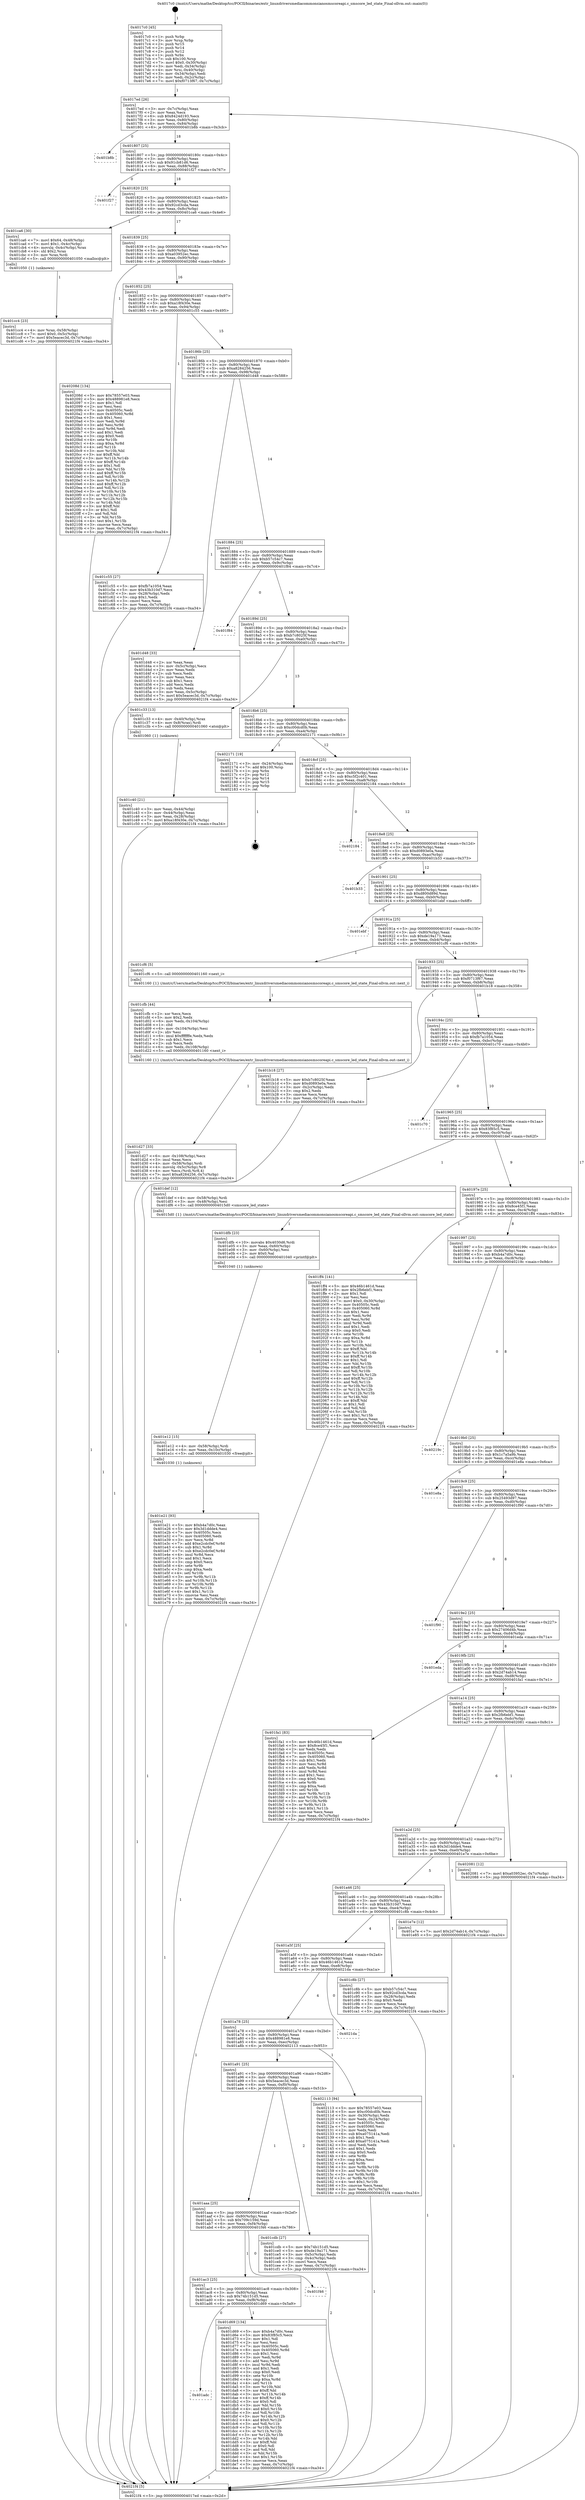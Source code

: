 digraph "0x4017c0" {
  label = "0x4017c0 (/mnt/c/Users/mathe/Desktop/tcc/POCII/binaries/extr_linuxdriversmediacommonsianosmscoreapi.c_smscore_led_state_Final-ollvm.out::main(0))"
  labelloc = "t"
  node[shape=record]

  Entry [label="",width=0.3,height=0.3,shape=circle,fillcolor=black,style=filled]
  "0x4017ed" [label="{
     0x4017ed [26]\l
     | [instrs]\l
     &nbsp;&nbsp;0x4017ed \<+3\>: mov -0x7c(%rbp),%eax\l
     &nbsp;&nbsp;0x4017f0 \<+2\>: mov %eax,%ecx\l
     &nbsp;&nbsp;0x4017f2 \<+6\>: sub $0x8424d193,%ecx\l
     &nbsp;&nbsp;0x4017f8 \<+3\>: mov %eax,-0x80(%rbp)\l
     &nbsp;&nbsp;0x4017fb \<+6\>: mov %ecx,-0x84(%rbp)\l
     &nbsp;&nbsp;0x401801 \<+6\>: je 0000000000401b8b \<main+0x3cb\>\l
  }"]
  "0x401b8b" [label="{
     0x401b8b\l
  }", style=dashed]
  "0x401807" [label="{
     0x401807 [25]\l
     | [instrs]\l
     &nbsp;&nbsp;0x401807 \<+5\>: jmp 000000000040180c \<main+0x4c\>\l
     &nbsp;&nbsp;0x40180c \<+3\>: mov -0x80(%rbp),%eax\l
     &nbsp;&nbsp;0x40180f \<+5\>: sub $0x91cb81d6,%eax\l
     &nbsp;&nbsp;0x401814 \<+6\>: mov %eax,-0x88(%rbp)\l
     &nbsp;&nbsp;0x40181a \<+6\>: je 0000000000401f27 \<main+0x767\>\l
  }"]
  Exit [label="",width=0.3,height=0.3,shape=circle,fillcolor=black,style=filled,peripheries=2]
  "0x401f27" [label="{
     0x401f27\l
  }", style=dashed]
  "0x401820" [label="{
     0x401820 [25]\l
     | [instrs]\l
     &nbsp;&nbsp;0x401820 \<+5\>: jmp 0000000000401825 \<main+0x65\>\l
     &nbsp;&nbsp;0x401825 \<+3\>: mov -0x80(%rbp),%eax\l
     &nbsp;&nbsp;0x401828 \<+5\>: sub $0x92cd3cda,%eax\l
     &nbsp;&nbsp;0x40182d \<+6\>: mov %eax,-0x8c(%rbp)\l
     &nbsp;&nbsp;0x401833 \<+6\>: je 0000000000401ca6 \<main+0x4e6\>\l
  }"]
  "0x401e21" [label="{
     0x401e21 [93]\l
     | [instrs]\l
     &nbsp;&nbsp;0x401e21 \<+5\>: mov $0xb4a7d0c,%eax\l
     &nbsp;&nbsp;0x401e26 \<+5\>: mov $0x3d1ddde4,%esi\l
     &nbsp;&nbsp;0x401e2b \<+7\>: mov 0x40505c,%ecx\l
     &nbsp;&nbsp;0x401e32 \<+7\>: mov 0x405060,%edx\l
     &nbsp;&nbsp;0x401e39 \<+3\>: mov %ecx,%r8d\l
     &nbsp;&nbsp;0x401e3c \<+7\>: add $0xe2cdc0ef,%r8d\l
     &nbsp;&nbsp;0x401e43 \<+4\>: sub $0x1,%r8d\l
     &nbsp;&nbsp;0x401e47 \<+7\>: sub $0xe2cdc0ef,%r8d\l
     &nbsp;&nbsp;0x401e4e \<+4\>: imul %r8d,%ecx\l
     &nbsp;&nbsp;0x401e52 \<+3\>: and $0x1,%ecx\l
     &nbsp;&nbsp;0x401e55 \<+3\>: cmp $0x0,%ecx\l
     &nbsp;&nbsp;0x401e58 \<+4\>: sete %r9b\l
     &nbsp;&nbsp;0x401e5c \<+3\>: cmp $0xa,%edx\l
     &nbsp;&nbsp;0x401e5f \<+4\>: setl %r10b\l
     &nbsp;&nbsp;0x401e63 \<+3\>: mov %r9b,%r11b\l
     &nbsp;&nbsp;0x401e66 \<+3\>: and %r10b,%r11b\l
     &nbsp;&nbsp;0x401e69 \<+3\>: xor %r10b,%r9b\l
     &nbsp;&nbsp;0x401e6c \<+3\>: or %r9b,%r11b\l
     &nbsp;&nbsp;0x401e6f \<+4\>: test $0x1,%r11b\l
     &nbsp;&nbsp;0x401e73 \<+3\>: cmovne %esi,%eax\l
     &nbsp;&nbsp;0x401e76 \<+3\>: mov %eax,-0x7c(%rbp)\l
     &nbsp;&nbsp;0x401e79 \<+5\>: jmp 00000000004021f4 \<main+0xa34\>\l
  }"]
  "0x401ca6" [label="{
     0x401ca6 [30]\l
     | [instrs]\l
     &nbsp;&nbsp;0x401ca6 \<+7\>: movl $0x64,-0x48(%rbp)\l
     &nbsp;&nbsp;0x401cad \<+7\>: movl $0x1,-0x4c(%rbp)\l
     &nbsp;&nbsp;0x401cb4 \<+4\>: movslq -0x4c(%rbp),%rax\l
     &nbsp;&nbsp;0x401cb8 \<+4\>: shl $0x2,%rax\l
     &nbsp;&nbsp;0x401cbc \<+3\>: mov %rax,%rdi\l
     &nbsp;&nbsp;0x401cbf \<+5\>: call 0000000000401050 \<malloc@plt\>\l
     | [calls]\l
     &nbsp;&nbsp;0x401050 \{1\} (unknown)\l
  }"]
  "0x401839" [label="{
     0x401839 [25]\l
     | [instrs]\l
     &nbsp;&nbsp;0x401839 \<+5\>: jmp 000000000040183e \<main+0x7e\>\l
     &nbsp;&nbsp;0x40183e \<+3\>: mov -0x80(%rbp),%eax\l
     &nbsp;&nbsp;0x401841 \<+5\>: sub $0xa03952ec,%eax\l
     &nbsp;&nbsp;0x401846 \<+6\>: mov %eax,-0x90(%rbp)\l
     &nbsp;&nbsp;0x40184c \<+6\>: je 000000000040208d \<main+0x8cd\>\l
  }"]
  "0x401e12" [label="{
     0x401e12 [15]\l
     | [instrs]\l
     &nbsp;&nbsp;0x401e12 \<+4\>: mov -0x58(%rbp),%rdi\l
     &nbsp;&nbsp;0x401e16 \<+6\>: mov %eax,-0x10c(%rbp)\l
     &nbsp;&nbsp;0x401e1c \<+5\>: call 0000000000401030 \<free@plt\>\l
     | [calls]\l
     &nbsp;&nbsp;0x401030 \{1\} (unknown)\l
  }"]
  "0x40208d" [label="{
     0x40208d [134]\l
     | [instrs]\l
     &nbsp;&nbsp;0x40208d \<+5\>: mov $0x78557e03,%eax\l
     &nbsp;&nbsp;0x402092 \<+5\>: mov $0x488981e8,%ecx\l
     &nbsp;&nbsp;0x402097 \<+2\>: mov $0x1,%dl\l
     &nbsp;&nbsp;0x402099 \<+2\>: xor %esi,%esi\l
     &nbsp;&nbsp;0x40209b \<+7\>: mov 0x40505c,%edi\l
     &nbsp;&nbsp;0x4020a2 \<+8\>: mov 0x405060,%r8d\l
     &nbsp;&nbsp;0x4020aa \<+3\>: sub $0x1,%esi\l
     &nbsp;&nbsp;0x4020ad \<+3\>: mov %edi,%r9d\l
     &nbsp;&nbsp;0x4020b0 \<+3\>: add %esi,%r9d\l
     &nbsp;&nbsp;0x4020b3 \<+4\>: imul %r9d,%edi\l
     &nbsp;&nbsp;0x4020b7 \<+3\>: and $0x1,%edi\l
     &nbsp;&nbsp;0x4020ba \<+3\>: cmp $0x0,%edi\l
     &nbsp;&nbsp;0x4020bd \<+4\>: sete %r10b\l
     &nbsp;&nbsp;0x4020c1 \<+4\>: cmp $0xa,%r8d\l
     &nbsp;&nbsp;0x4020c5 \<+4\>: setl %r11b\l
     &nbsp;&nbsp;0x4020c9 \<+3\>: mov %r10b,%bl\l
     &nbsp;&nbsp;0x4020cc \<+3\>: xor $0xff,%bl\l
     &nbsp;&nbsp;0x4020cf \<+3\>: mov %r11b,%r14b\l
     &nbsp;&nbsp;0x4020d2 \<+4\>: xor $0xff,%r14b\l
     &nbsp;&nbsp;0x4020d6 \<+3\>: xor $0x1,%dl\l
     &nbsp;&nbsp;0x4020d9 \<+3\>: mov %bl,%r15b\l
     &nbsp;&nbsp;0x4020dc \<+4\>: and $0xff,%r15b\l
     &nbsp;&nbsp;0x4020e0 \<+3\>: and %dl,%r10b\l
     &nbsp;&nbsp;0x4020e3 \<+3\>: mov %r14b,%r12b\l
     &nbsp;&nbsp;0x4020e6 \<+4\>: and $0xff,%r12b\l
     &nbsp;&nbsp;0x4020ea \<+3\>: and %dl,%r11b\l
     &nbsp;&nbsp;0x4020ed \<+3\>: or %r10b,%r15b\l
     &nbsp;&nbsp;0x4020f0 \<+3\>: or %r11b,%r12b\l
     &nbsp;&nbsp;0x4020f3 \<+3\>: xor %r12b,%r15b\l
     &nbsp;&nbsp;0x4020f6 \<+3\>: or %r14b,%bl\l
     &nbsp;&nbsp;0x4020f9 \<+3\>: xor $0xff,%bl\l
     &nbsp;&nbsp;0x4020fc \<+3\>: or $0x1,%dl\l
     &nbsp;&nbsp;0x4020ff \<+2\>: and %dl,%bl\l
     &nbsp;&nbsp;0x402101 \<+3\>: or %bl,%r15b\l
     &nbsp;&nbsp;0x402104 \<+4\>: test $0x1,%r15b\l
     &nbsp;&nbsp;0x402108 \<+3\>: cmovne %ecx,%eax\l
     &nbsp;&nbsp;0x40210b \<+3\>: mov %eax,-0x7c(%rbp)\l
     &nbsp;&nbsp;0x40210e \<+5\>: jmp 00000000004021f4 \<main+0xa34\>\l
  }"]
  "0x401852" [label="{
     0x401852 [25]\l
     | [instrs]\l
     &nbsp;&nbsp;0x401852 \<+5\>: jmp 0000000000401857 \<main+0x97\>\l
     &nbsp;&nbsp;0x401857 \<+3\>: mov -0x80(%rbp),%eax\l
     &nbsp;&nbsp;0x40185a \<+5\>: sub $0xa18f430e,%eax\l
     &nbsp;&nbsp;0x40185f \<+6\>: mov %eax,-0x94(%rbp)\l
     &nbsp;&nbsp;0x401865 \<+6\>: je 0000000000401c55 \<main+0x495\>\l
  }"]
  "0x401dfb" [label="{
     0x401dfb [23]\l
     | [instrs]\l
     &nbsp;&nbsp;0x401dfb \<+10\>: movabs $0x4030d6,%rdi\l
     &nbsp;&nbsp;0x401e05 \<+3\>: mov %eax,-0x60(%rbp)\l
     &nbsp;&nbsp;0x401e08 \<+3\>: mov -0x60(%rbp),%esi\l
     &nbsp;&nbsp;0x401e0b \<+2\>: mov $0x0,%al\l
     &nbsp;&nbsp;0x401e0d \<+5\>: call 0000000000401040 \<printf@plt\>\l
     | [calls]\l
     &nbsp;&nbsp;0x401040 \{1\} (unknown)\l
  }"]
  "0x401c55" [label="{
     0x401c55 [27]\l
     | [instrs]\l
     &nbsp;&nbsp;0x401c55 \<+5\>: mov $0xfb7a1054,%eax\l
     &nbsp;&nbsp;0x401c5a \<+5\>: mov $0x43b310d7,%ecx\l
     &nbsp;&nbsp;0x401c5f \<+3\>: mov -0x28(%rbp),%edx\l
     &nbsp;&nbsp;0x401c62 \<+3\>: cmp $0x1,%edx\l
     &nbsp;&nbsp;0x401c65 \<+3\>: cmovl %ecx,%eax\l
     &nbsp;&nbsp;0x401c68 \<+3\>: mov %eax,-0x7c(%rbp)\l
     &nbsp;&nbsp;0x401c6b \<+5\>: jmp 00000000004021f4 \<main+0xa34\>\l
  }"]
  "0x40186b" [label="{
     0x40186b [25]\l
     | [instrs]\l
     &nbsp;&nbsp;0x40186b \<+5\>: jmp 0000000000401870 \<main+0xb0\>\l
     &nbsp;&nbsp;0x401870 \<+3\>: mov -0x80(%rbp),%eax\l
     &nbsp;&nbsp;0x401873 \<+5\>: sub $0xa8284256,%eax\l
     &nbsp;&nbsp;0x401878 \<+6\>: mov %eax,-0x98(%rbp)\l
     &nbsp;&nbsp;0x40187e \<+6\>: je 0000000000401d48 \<main+0x588\>\l
  }"]
  "0x401adc" [label="{
     0x401adc\l
  }", style=dashed]
  "0x401d48" [label="{
     0x401d48 [33]\l
     | [instrs]\l
     &nbsp;&nbsp;0x401d48 \<+2\>: xor %eax,%eax\l
     &nbsp;&nbsp;0x401d4a \<+3\>: mov -0x5c(%rbp),%ecx\l
     &nbsp;&nbsp;0x401d4d \<+2\>: mov %eax,%edx\l
     &nbsp;&nbsp;0x401d4f \<+2\>: sub %ecx,%edx\l
     &nbsp;&nbsp;0x401d51 \<+2\>: mov %eax,%ecx\l
     &nbsp;&nbsp;0x401d53 \<+3\>: sub $0x1,%ecx\l
     &nbsp;&nbsp;0x401d56 \<+2\>: add %ecx,%edx\l
     &nbsp;&nbsp;0x401d58 \<+2\>: sub %edx,%eax\l
     &nbsp;&nbsp;0x401d5a \<+3\>: mov %eax,-0x5c(%rbp)\l
     &nbsp;&nbsp;0x401d5d \<+7\>: movl $0x5eacec3d,-0x7c(%rbp)\l
     &nbsp;&nbsp;0x401d64 \<+5\>: jmp 00000000004021f4 \<main+0xa34\>\l
  }"]
  "0x401884" [label="{
     0x401884 [25]\l
     | [instrs]\l
     &nbsp;&nbsp;0x401884 \<+5\>: jmp 0000000000401889 \<main+0xc9\>\l
     &nbsp;&nbsp;0x401889 \<+3\>: mov -0x80(%rbp),%eax\l
     &nbsp;&nbsp;0x40188c \<+5\>: sub $0xb57c54c7,%eax\l
     &nbsp;&nbsp;0x401891 \<+6\>: mov %eax,-0x9c(%rbp)\l
     &nbsp;&nbsp;0x401897 \<+6\>: je 0000000000401f84 \<main+0x7c4\>\l
  }"]
  "0x401d69" [label="{
     0x401d69 [134]\l
     | [instrs]\l
     &nbsp;&nbsp;0x401d69 \<+5\>: mov $0xb4a7d0c,%eax\l
     &nbsp;&nbsp;0x401d6e \<+5\>: mov $0x83f85c5,%ecx\l
     &nbsp;&nbsp;0x401d73 \<+2\>: mov $0x1,%dl\l
     &nbsp;&nbsp;0x401d75 \<+2\>: xor %esi,%esi\l
     &nbsp;&nbsp;0x401d77 \<+7\>: mov 0x40505c,%edi\l
     &nbsp;&nbsp;0x401d7e \<+8\>: mov 0x405060,%r8d\l
     &nbsp;&nbsp;0x401d86 \<+3\>: sub $0x1,%esi\l
     &nbsp;&nbsp;0x401d89 \<+3\>: mov %edi,%r9d\l
     &nbsp;&nbsp;0x401d8c \<+3\>: add %esi,%r9d\l
     &nbsp;&nbsp;0x401d8f \<+4\>: imul %r9d,%edi\l
     &nbsp;&nbsp;0x401d93 \<+3\>: and $0x1,%edi\l
     &nbsp;&nbsp;0x401d96 \<+3\>: cmp $0x0,%edi\l
     &nbsp;&nbsp;0x401d99 \<+4\>: sete %r10b\l
     &nbsp;&nbsp;0x401d9d \<+4\>: cmp $0xa,%r8d\l
     &nbsp;&nbsp;0x401da1 \<+4\>: setl %r11b\l
     &nbsp;&nbsp;0x401da5 \<+3\>: mov %r10b,%bl\l
     &nbsp;&nbsp;0x401da8 \<+3\>: xor $0xff,%bl\l
     &nbsp;&nbsp;0x401dab \<+3\>: mov %r11b,%r14b\l
     &nbsp;&nbsp;0x401dae \<+4\>: xor $0xff,%r14b\l
     &nbsp;&nbsp;0x401db2 \<+3\>: xor $0x0,%dl\l
     &nbsp;&nbsp;0x401db5 \<+3\>: mov %bl,%r15b\l
     &nbsp;&nbsp;0x401db8 \<+4\>: and $0x0,%r15b\l
     &nbsp;&nbsp;0x401dbc \<+3\>: and %dl,%r10b\l
     &nbsp;&nbsp;0x401dbf \<+3\>: mov %r14b,%r12b\l
     &nbsp;&nbsp;0x401dc2 \<+4\>: and $0x0,%r12b\l
     &nbsp;&nbsp;0x401dc6 \<+3\>: and %dl,%r11b\l
     &nbsp;&nbsp;0x401dc9 \<+3\>: or %r10b,%r15b\l
     &nbsp;&nbsp;0x401dcc \<+3\>: or %r11b,%r12b\l
     &nbsp;&nbsp;0x401dcf \<+3\>: xor %r12b,%r15b\l
     &nbsp;&nbsp;0x401dd2 \<+3\>: or %r14b,%bl\l
     &nbsp;&nbsp;0x401dd5 \<+3\>: xor $0xff,%bl\l
     &nbsp;&nbsp;0x401dd8 \<+3\>: or $0x0,%dl\l
     &nbsp;&nbsp;0x401ddb \<+2\>: and %dl,%bl\l
     &nbsp;&nbsp;0x401ddd \<+3\>: or %bl,%r15b\l
     &nbsp;&nbsp;0x401de0 \<+4\>: test $0x1,%r15b\l
     &nbsp;&nbsp;0x401de4 \<+3\>: cmovne %ecx,%eax\l
     &nbsp;&nbsp;0x401de7 \<+3\>: mov %eax,-0x7c(%rbp)\l
     &nbsp;&nbsp;0x401dea \<+5\>: jmp 00000000004021f4 \<main+0xa34\>\l
  }"]
  "0x401f84" [label="{
     0x401f84\l
  }", style=dashed]
  "0x40189d" [label="{
     0x40189d [25]\l
     | [instrs]\l
     &nbsp;&nbsp;0x40189d \<+5\>: jmp 00000000004018a2 \<main+0xe2\>\l
     &nbsp;&nbsp;0x4018a2 \<+3\>: mov -0x80(%rbp),%eax\l
     &nbsp;&nbsp;0x4018a5 \<+5\>: sub $0xb7c8025f,%eax\l
     &nbsp;&nbsp;0x4018aa \<+6\>: mov %eax,-0xa0(%rbp)\l
     &nbsp;&nbsp;0x4018b0 \<+6\>: je 0000000000401c33 \<main+0x473\>\l
  }"]
  "0x401ac3" [label="{
     0x401ac3 [25]\l
     | [instrs]\l
     &nbsp;&nbsp;0x401ac3 \<+5\>: jmp 0000000000401ac8 \<main+0x308\>\l
     &nbsp;&nbsp;0x401ac8 \<+3\>: mov -0x80(%rbp),%eax\l
     &nbsp;&nbsp;0x401acb \<+5\>: sub $0x74b151d5,%eax\l
     &nbsp;&nbsp;0x401ad0 \<+6\>: mov %eax,-0xf8(%rbp)\l
     &nbsp;&nbsp;0x401ad6 \<+6\>: je 0000000000401d69 \<main+0x5a9\>\l
  }"]
  "0x401c33" [label="{
     0x401c33 [13]\l
     | [instrs]\l
     &nbsp;&nbsp;0x401c33 \<+4\>: mov -0x40(%rbp),%rax\l
     &nbsp;&nbsp;0x401c37 \<+4\>: mov 0x8(%rax),%rdi\l
     &nbsp;&nbsp;0x401c3b \<+5\>: call 0000000000401060 \<atoi@plt\>\l
     | [calls]\l
     &nbsp;&nbsp;0x401060 \{1\} (unknown)\l
  }"]
  "0x4018b6" [label="{
     0x4018b6 [25]\l
     | [instrs]\l
     &nbsp;&nbsp;0x4018b6 \<+5\>: jmp 00000000004018bb \<main+0xfb\>\l
     &nbsp;&nbsp;0x4018bb \<+3\>: mov -0x80(%rbp),%eax\l
     &nbsp;&nbsp;0x4018be \<+5\>: sub $0xc00dcd0b,%eax\l
     &nbsp;&nbsp;0x4018c3 \<+6\>: mov %eax,-0xa4(%rbp)\l
     &nbsp;&nbsp;0x4018c9 \<+6\>: je 0000000000402171 \<main+0x9b1\>\l
  }"]
  "0x401f46" [label="{
     0x401f46\l
  }", style=dashed]
  "0x402171" [label="{
     0x402171 [19]\l
     | [instrs]\l
     &nbsp;&nbsp;0x402171 \<+3\>: mov -0x24(%rbp),%eax\l
     &nbsp;&nbsp;0x402174 \<+7\>: add $0x100,%rsp\l
     &nbsp;&nbsp;0x40217b \<+1\>: pop %rbx\l
     &nbsp;&nbsp;0x40217c \<+2\>: pop %r12\l
     &nbsp;&nbsp;0x40217e \<+2\>: pop %r14\l
     &nbsp;&nbsp;0x402180 \<+2\>: pop %r15\l
     &nbsp;&nbsp;0x402182 \<+1\>: pop %rbp\l
     &nbsp;&nbsp;0x402183 \<+1\>: ret\l
  }"]
  "0x4018cf" [label="{
     0x4018cf [25]\l
     | [instrs]\l
     &nbsp;&nbsp;0x4018cf \<+5\>: jmp 00000000004018d4 \<main+0x114\>\l
     &nbsp;&nbsp;0x4018d4 \<+3\>: mov -0x80(%rbp),%eax\l
     &nbsp;&nbsp;0x4018d7 \<+5\>: sub $0xc5f2c401,%eax\l
     &nbsp;&nbsp;0x4018dc \<+6\>: mov %eax,-0xa8(%rbp)\l
     &nbsp;&nbsp;0x4018e2 \<+6\>: je 0000000000402184 \<main+0x9c4\>\l
  }"]
  "0x401d27" [label="{
     0x401d27 [33]\l
     | [instrs]\l
     &nbsp;&nbsp;0x401d27 \<+6\>: mov -0x108(%rbp),%ecx\l
     &nbsp;&nbsp;0x401d2d \<+3\>: imul %eax,%ecx\l
     &nbsp;&nbsp;0x401d30 \<+4\>: mov -0x58(%rbp),%rdi\l
     &nbsp;&nbsp;0x401d34 \<+4\>: movslq -0x5c(%rbp),%r8\l
     &nbsp;&nbsp;0x401d38 \<+4\>: mov %ecx,(%rdi,%r8,4)\l
     &nbsp;&nbsp;0x401d3c \<+7\>: movl $0xa8284256,-0x7c(%rbp)\l
     &nbsp;&nbsp;0x401d43 \<+5\>: jmp 00000000004021f4 \<main+0xa34\>\l
  }"]
  "0x402184" [label="{
     0x402184\l
  }", style=dashed]
  "0x4018e8" [label="{
     0x4018e8 [25]\l
     | [instrs]\l
     &nbsp;&nbsp;0x4018e8 \<+5\>: jmp 00000000004018ed \<main+0x12d\>\l
     &nbsp;&nbsp;0x4018ed \<+3\>: mov -0x80(%rbp),%eax\l
     &nbsp;&nbsp;0x4018f0 \<+5\>: sub $0xd0893e0a,%eax\l
     &nbsp;&nbsp;0x4018f5 \<+6\>: mov %eax,-0xac(%rbp)\l
     &nbsp;&nbsp;0x4018fb \<+6\>: je 0000000000401b33 \<main+0x373\>\l
  }"]
  "0x401cfb" [label="{
     0x401cfb [44]\l
     | [instrs]\l
     &nbsp;&nbsp;0x401cfb \<+2\>: xor %ecx,%ecx\l
     &nbsp;&nbsp;0x401cfd \<+5\>: mov $0x2,%edx\l
     &nbsp;&nbsp;0x401d02 \<+6\>: mov %edx,-0x104(%rbp)\l
     &nbsp;&nbsp;0x401d08 \<+1\>: cltd\l
     &nbsp;&nbsp;0x401d09 \<+6\>: mov -0x104(%rbp),%esi\l
     &nbsp;&nbsp;0x401d0f \<+2\>: idiv %esi\l
     &nbsp;&nbsp;0x401d11 \<+6\>: imul $0xfffffffe,%edx,%edx\l
     &nbsp;&nbsp;0x401d17 \<+3\>: sub $0x1,%ecx\l
     &nbsp;&nbsp;0x401d1a \<+2\>: sub %ecx,%edx\l
     &nbsp;&nbsp;0x401d1c \<+6\>: mov %edx,-0x108(%rbp)\l
     &nbsp;&nbsp;0x401d22 \<+5\>: call 0000000000401160 \<next_i\>\l
     | [calls]\l
     &nbsp;&nbsp;0x401160 \{1\} (/mnt/c/Users/mathe/Desktop/tcc/POCII/binaries/extr_linuxdriversmediacommonsianosmscoreapi.c_smscore_led_state_Final-ollvm.out::next_i)\l
  }"]
  "0x401b33" [label="{
     0x401b33\l
  }", style=dashed]
  "0x401901" [label="{
     0x401901 [25]\l
     | [instrs]\l
     &nbsp;&nbsp;0x401901 \<+5\>: jmp 0000000000401906 \<main+0x146\>\l
     &nbsp;&nbsp;0x401906 \<+3\>: mov -0x80(%rbp),%eax\l
     &nbsp;&nbsp;0x401909 \<+5\>: sub $0xd800d89d,%eax\l
     &nbsp;&nbsp;0x40190e \<+6\>: mov %eax,-0xb0(%rbp)\l
     &nbsp;&nbsp;0x401914 \<+6\>: je 0000000000401ebf \<main+0x6ff\>\l
  }"]
  "0x401aaa" [label="{
     0x401aaa [25]\l
     | [instrs]\l
     &nbsp;&nbsp;0x401aaa \<+5\>: jmp 0000000000401aaf \<main+0x2ef\>\l
     &nbsp;&nbsp;0x401aaf \<+3\>: mov -0x80(%rbp),%eax\l
     &nbsp;&nbsp;0x401ab2 \<+5\>: sub $0x709c159d,%eax\l
     &nbsp;&nbsp;0x401ab7 \<+6\>: mov %eax,-0xf4(%rbp)\l
     &nbsp;&nbsp;0x401abd \<+6\>: je 0000000000401f46 \<main+0x786\>\l
  }"]
  "0x401ebf" [label="{
     0x401ebf\l
  }", style=dashed]
  "0x40191a" [label="{
     0x40191a [25]\l
     | [instrs]\l
     &nbsp;&nbsp;0x40191a \<+5\>: jmp 000000000040191f \<main+0x15f\>\l
     &nbsp;&nbsp;0x40191f \<+3\>: mov -0x80(%rbp),%eax\l
     &nbsp;&nbsp;0x401922 \<+5\>: sub $0xde19a171,%eax\l
     &nbsp;&nbsp;0x401927 \<+6\>: mov %eax,-0xb4(%rbp)\l
     &nbsp;&nbsp;0x40192d \<+6\>: je 0000000000401cf6 \<main+0x536\>\l
  }"]
  "0x401cdb" [label="{
     0x401cdb [27]\l
     | [instrs]\l
     &nbsp;&nbsp;0x401cdb \<+5\>: mov $0x74b151d5,%eax\l
     &nbsp;&nbsp;0x401ce0 \<+5\>: mov $0xde19a171,%ecx\l
     &nbsp;&nbsp;0x401ce5 \<+3\>: mov -0x5c(%rbp),%edx\l
     &nbsp;&nbsp;0x401ce8 \<+3\>: cmp -0x4c(%rbp),%edx\l
     &nbsp;&nbsp;0x401ceb \<+3\>: cmovl %ecx,%eax\l
     &nbsp;&nbsp;0x401cee \<+3\>: mov %eax,-0x7c(%rbp)\l
     &nbsp;&nbsp;0x401cf1 \<+5\>: jmp 00000000004021f4 \<main+0xa34\>\l
  }"]
  "0x401cf6" [label="{
     0x401cf6 [5]\l
     | [instrs]\l
     &nbsp;&nbsp;0x401cf6 \<+5\>: call 0000000000401160 \<next_i\>\l
     | [calls]\l
     &nbsp;&nbsp;0x401160 \{1\} (/mnt/c/Users/mathe/Desktop/tcc/POCII/binaries/extr_linuxdriversmediacommonsianosmscoreapi.c_smscore_led_state_Final-ollvm.out::next_i)\l
  }"]
  "0x401933" [label="{
     0x401933 [25]\l
     | [instrs]\l
     &nbsp;&nbsp;0x401933 \<+5\>: jmp 0000000000401938 \<main+0x178\>\l
     &nbsp;&nbsp;0x401938 \<+3\>: mov -0x80(%rbp),%eax\l
     &nbsp;&nbsp;0x40193b \<+5\>: sub $0xf0713f67,%eax\l
     &nbsp;&nbsp;0x401940 \<+6\>: mov %eax,-0xb8(%rbp)\l
     &nbsp;&nbsp;0x401946 \<+6\>: je 0000000000401b18 \<main+0x358\>\l
  }"]
  "0x401a91" [label="{
     0x401a91 [25]\l
     | [instrs]\l
     &nbsp;&nbsp;0x401a91 \<+5\>: jmp 0000000000401a96 \<main+0x2d6\>\l
     &nbsp;&nbsp;0x401a96 \<+3\>: mov -0x80(%rbp),%eax\l
     &nbsp;&nbsp;0x401a99 \<+5\>: sub $0x5eacec3d,%eax\l
     &nbsp;&nbsp;0x401a9e \<+6\>: mov %eax,-0xf0(%rbp)\l
     &nbsp;&nbsp;0x401aa4 \<+6\>: je 0000000000401cdb \<main+0x51b\>\l
  }"]
  "0x401b18" [label="{
     0x401b18 [27]\l
     | [instrs]\l
     &nbsp;&nbsp;0x401b18 \<+5\>: mov $0xb7c8025f,%eax\l
     &nbsp;&nbsp;0x401b1d \<+5\>: mov $0xd0893e0a,%ecx\l
     &nbsp;&nbsp;0x401b22 \<+3\>: mov -0x2c(%rbp),%edx\l
     &nbsp;&nbsp;0x401b25 \<+3\>: cmp $0x2,%edx\l
     &nbsp;&nbsp;0x401b28 \<+3\>: cmovne %ecx,%eax\l
     &nbsp;&nbsp;0x401b2b \<+3\>: mov %eax,-0x7c(%rbp)\l
     &nbsp;&nbsp;0x401b2e \<+5\>: jmp 00000000004021f4 \<main+0xa34\>\l
  }"]
  "0x40194c" [label="{
     0x40194c [25]\l
     | [instrs]\l
     &nbsp;&nbsp;0x40194c \<+5\>: jmp 0000000000401951 \<main+0x191\>\l
     &nbsp;&nbsp;0x401951 \<+3\>: mov -0x80(%rbp),%eax\l
     &nbsp;&nbsp;0x401954 \<+5\>: sub $0xfb7a1054,%eax\l
     &nbsp;&nbsp;0x401959 \<+6\>: mov %eax,-0xbc(%rbp)\l
     &nbsp;&nbsp;0x40195f \<+6\>: je 0000000000401c70 \<main+0x4b0\>\l
  }"]
  "0x4021f4" [label="{
     0x4021f4 [5]\l
     | [instrs]\l
     &nbsp;&nbsp;0x4021f4 \<+5\>: jmp 00000000004017ed \<main+0x2d\>\l
  }"]
  "0x4017c0" [label="{
     0x4017c0 [45]\l
     | [instrs]\l
     &nbsp;&nbsp;0x4017c0 \<+1\>: push %rbp\l
     &nbsp;&nbsp;0x4017c1 \<+3\>: mov %rsp,%rbp\l
     &nbsp;&nbsp;0x4017c4 \<+2\>: push %r15\l
     &nbsp;&nbsp;0x4017c6 \<+2\>: push %r14\l
     &nbsp;&nbsp;0x4017c8 \<+2\>: push %r12\l
     &nbsp;&nbsp;0x4017ca \<+1\>: push %rbx\l
     &nbsp;&nbsp;0x4017cb \<+7\>: sub $0x100,%rsp\l
     &nbsp;&nbsp;0x4017d2 \<+7\>: movl $0x0,-0x30(%rbp)\l
     &nbsp;&nbsp;0x4017d9 \<+3\>: mov %edi,-0x34(%rbp)\l
     &nbsp;&nbsp;0x4017dc \<+4\>: mov %rsi,-0x40(%rbp)\l
     &nbsp;&nbsp;0x4017e0 \<+3\>: mov -0x34(%rbp),%edi\l
     &nbsp;&nbsp;0x4017e3 \<+3\>: mov %edi,-0x2c(%rbp)\l
     &nbsp;&nbsp;0x4017e6 \<+7\>: movl $0xf0713f67,-0x7c(%rbp)\l
  }"]
  "0x401c40" [label="{
     0x401c40 [21]\l
     | [instrs]\l
     &nbsp;&nbsp;0x401c40 \<+3\>: mov %eax,-0x44(%rbp)\l
     &nbsp;&nbsp;0x401c43 \<+3\>: mov -0x44(%rbp),%eax\l
     &nbsp;&nbsp;0x401c46 \<+3\>: mov %eax,-0x28(%rbp)\l
     &nbsp;&nbsp;0x401c49 \<+7\>: movl $0xa18f430e,-0x7c(%rbp)\l
     &nbsp;&nbsp;0x401c50 \<+5\>: jmp 00000000004021f4 \<main+0xa34\>\l
  }"]
  "0x402113" [label="{
     0x402113 [94]\l
     | [instrs]\l
     &nbsp;&nbsp;0x402113 \<+5\>: mov $0x78557e03,%eax\l
     &nbsp;&nbsp;0x402118 \<+5\>: mov $0xc00dcd0b,%ecx\l
     &nbsp;&nbsp;0x40211d \<+3\>: mov -0x30(%rbp),%edx\l
     &nbsp;&nbsp;0x402120 \<+3\>: mov %edx,-0x24(%rbp)\l
     &nbsp;&nbsp;0x402123 \<+7\>: mov 0x40505c,%edx\l
     &nbsp;&nbsp;0x40212a \<+7\>: mov 0x405060,%esi\l
     &nbsp;&nbsp;0x402131 \<+2\>: mov %edx,%edi\l
     &nbsp;&nbsp;0x402133 \<+6\>: sub $0xa075141a,%edi\l
     &nbsp;&nbsp;0x402139 \<+3\>: sub $0x1,%edi\l
     &nbsp;&nbsp;0x40213c \<+6\>: add $0xa075141a,%edi\l
     &nbsp;&nbsp;0x402142 \<+3\>: imul %edi,%edx\l
     &nbsp;&nbsp;0x402145 \<+3\>: and $0x1,%edx\l
     &nbsp;&nbsp;0x402148 \<+3\>: cmp $0x0,%edx\l
     &nbsp;&nbsp;0x40214b \<+4\>: sete %r8b\l
     &nbsp;&nbsp;0x40214f \<+3\>: cmp $0xa,%esi\l
     &nbsp;&nbsp;0x402152 \<+4\>: setl %r9b\l
     &nbsp;&nbsp;0x402156 \<+3\>: mov %r8b,%r10b\l
     &nbsp;&nbsp;0x402159 \<+3\>: and %r9b,%r10b\l
     &nbsp;&nbsp;0x40215c \<+3\>: xor %r9b,%r8b\l
     &nbsp;&nbsp;0x40215f \<+3\>: or %r8b,%r10b\l
     &nbsp;&nbsp;0x402162 \<+4\>: test $0x1,%r10b\l
     &nbsp;&nbsp;0x402166 \<+3\>: cmovne %ecx,%eax\l
     &nbsp;&nbsp;0x402169 \<+3\>: mov %eax,-0x7c(%rbp)\l
     &nbsp;&nbsp;0x40216c \<+5\>: jmp 00000000004021f4 \<main+0xa34\>\l
  }"]
  "0x401c70" [label="{
     0x401c70\l
  }", style=dashed]
  "0x401965" [label="{
     0x401965 [25]\l
     | [instrs]\l
     &nbsp;&nbsp;0x401965 \<+5\>: jmp 000000000040196a \<main+0x1aa\>\l
     &nbsp;&nbsp;0x40196a \<+3\>: mov -0x80(%rbp),%eax\l
     &nbsp;&nbsp;0x40196d \<+5\>: sub $0x83f85c5,%eax\l
     &nbsp;&nbsp;0x401972 \<+6\>: mov %eax,-0xc0(%rbp)\l
     &nbsp;&nbsp;0x401978 \<+6\>: je 0000000000401def \<main+0x62f\>\l
  }"]
  "0x401a78" [label="{
     0x401a78 [25]\l
     | [instrs]\l
     &nbsp;&nbsp;0x401a78 \<+5\>: jmp 0000000000401a7d \<main+0x2bd\>\l
     &nbsp;&nbsp;0x401a7d \<+3\>: mov -0x80(%rbp),%eax\l
     &nbsp;&nbsp;0x401a80 \<+5\>: sub $0x488981e8,%eax\l
     &nbsp;&nbsp;0x401a85 \<+6\>: mov %eax,-0xec(%rbp)\l
     &nbsp;&nbsp;0x401a8b \<+6\>: je 0000000000402113 \<main+0x953\>\l
  }"]
  "0x401def" [label="{
     0x401def [12]\l
     | [instrs]\l
     &nbsp;&nbsp;0x401def \<+4\>: mov -0x58(%rbp),%rdi\l
     &nbsp;&nbsp;0x401df3 \<+3\>: mov -0x48(%rbp),%esi\l
     &nbsp;&nbsp;0x401df6 \<+5\>: call 00000000004015d0 \<smscore_led_state\>\l
     | [calls]\l
     &nbsp;&nbsp;0x4015d0 \{1\} (/mnt/c/Users/mathe/Desktop/tcc/POCII/binaries/extr_linuxdriversmediacommonsianosmscoreapi.c_smscore_led_state_Final-ollvm.out::smscore_led_state)\l
  }"]
  "0x40197e" [label="{
     0x40197e [25]\l
     | [instrs]\l
     &nbsp;&nbsp;0x40197e \<+5\>: jmp 0000000000401983 \<main+0x1c3\>\l
     &nbsp;&nbsp;0x401983 \<+3\>: mov -0x80(%rbp),%eax\l
     &nbsp;&nbsp;0x401986 \<+5\>: sub $0x8ce45f1,%eax\l
     &nbsp;&nbsp;0x40198b \<+6\>: mov %eax,-0xc4(%rbp)\l
     &nbsp;&nbsp;0x401991 \<+6\>: je 0000000000401ff4 \<main+0x834\>\l
  }"]
  "0x4021da" [label="{
     0x4021da\l
  }", style=dashed]
  "0x401ff4" [label="{
     0x401ff4 [141]\l
     | [instrs]\l
     &nbsp;&nbsp;0x401ff4 \<+5\>: mov $0x46b1461d,%eax\l
     &nbsp;&nbsp;0x401ff9 \<+5\>: mov $0x2fb6ebf1,%ecx\l
     &nbsp;&nbsp;0x401ffe \<+2\>: mov $0x1,%dl\l
     &nbsp;&nbsp;0x402000 \<+2\>: xor %esi,%esi\l
     &nbsp;&nbsp;0x402002 \<+7\>: movl $0x0,-0x30(%rbp)\l
     &nbsp;&nbsp;0x402009 \<+7\>: mov 0x40505c,%edi\l
     &nbsp;&nbsp;0x402010 \<+8\>: mov 0x405060,%r8d\l
     &nbsp;&nbsp;0x402018 \<+3\>: sub $0x1,%esi\l
     &nbsp;&nbsp;0x40201b \<+3\>: mov %edi,%r9d\l
     &nbsp;&nbsp;0x40201e \<+3\>: add %esi,%r9d\l
     &nbsp;&nbsp;0x402021 \<+4\>: imul %r9d,%edi\l
     &nbsp;&nbsp;0x402025 \<+3\>: and $0x1,%edi\l
     &nbsp;&nbsp;0x402028 \<+3\>: cmp $0x0,%edi\l
     &nbsp;&nbsp;0x40202b \<+4\>: sete %r10b\l
     &nbsp;&nbsp;0x40202f \<+4\>: cmp $0xa,%r8d\l
     &nbsp;&nbsp;0x402033 \<+4\>: setl %r11b\l
     &nbsp;&nbsp;0x402037 \<+3\>: mov %r10b,%bl\l
     &nbsp;&nbsp;0x40203a \<+3\>: xor $0xff,%bl\l
     &nbsp;&nbsp;0x40203d \<+3\>: mov %r11b,%r14b\l
     &nbsp;&nbsp;0x402040 \<+4\>: xor $0xff,%r14b\l
     &nbsp;&nbsp;0x402044 \<+3\>: xor $0x1,%dl\l
     &nbsp;&nbsp;0x402047 \<+3\>: mov %bl,%r15b\l
     &nbsp;&nbsp;0x40204a \<+4\>: and $0xff,%r15b\l
     &nbsp;&nbsp;0x40204e \<+3\>: and %dl,%r10b\l
     &nbsp;&nbsp;0x402051 \<+3\>: mov %r14b,%r12b\l
     &nbsp;&nbsp;0x402054 \<+4\>: and $0xff,%r12b\l
     &nbsp;&nbsp;0x402058 \<+3\>: and %dl,%r11b\l
     &nbsp;&nbsp;0x40205b \<+3\>: or %r10b,%r15b\l
     &nbsp;&nbsp;0x40205e \<+3\>: or %r11b,%r12b\l
     &nbsp;&nbsp;0x402061 \<+3\>: xor %r12b,%r15b\l
     &nbsp;&nbsp;0x402064 \<+3\>: or %r14b,%bl\l
     &nbsp;&nbsp;0x402067 \<+3\>: xor $0xff,%bl\l
     &nbsp;&nbsp;0x40206a \<+3\>: or $0x1,%dl\l
     &nbsp;&nbsp;0x40206d \<+2\>: and %dl,%bl\l
     &nbsp;&nbsp;0x40206f \<+3\>: or %bl,%r15b\l
     &nbsp;&nbsp;0x402072 \<+4\>: test $0x1,%r15b\l
     &nbsp;&nbsp;0x402076 \<+3\>: cmovne %ecx,%eax\l
     &nbsp;&nbsp;0x402079 \<+3\>: mov %eax,-0x7c(%rbp)\l
     &nbsp;&nbsp;0x40207c \<+5\>: jmp 00000000004021f4 \<main+0xa34\>\l
  }"]
  "0x401997" [label="{
     0x401997 [25]\l
     | [instrs]\l
     &nbsp;&nbsp;0x401997 \<+5\>: jmp 000000000040199c \<main+0x1dc\>\l
     &nbsp;&nbsp;0x40199c \<+3\>: mov -0x80(%rbp),%eax\l
     &nbsp;&nbsp;0x40199f \<+5\>: sub $0xb4a7d0c,%eax\l
     &nbsp;&nbsp;0x4019a4 \<+6\>: mov %eax,-0xc8(%rbp)\l
     &nbsp;&nbsp;0x4019aa \<+6\>: je 000000000040219c \<main+0x9dc\>\l
  }"]
  "0x401cc4" [label="{
     0x401cc4 [23]\l
     | [instrs]\l
     &nbsp;&nbsp;0x401cc4 \<+4\>: mov %rax,-0x58(%rbp)\l
     &nbsp;&nbsp;0x401cc8 \<+7\>: movl $0x0,-0x5c(%rbp)\l
     &nbsp;&nbsp;0x401ccf \<+7\>: movl $0x5eacec3d,-0x7c(%rbp)\l
     &nbsp;&nbsp;0x401cd6 \<+5\>: jmp 00000000004021f4 \<main+0xa34\>\l
  }"]
  "0x40219c" [label="{
     0x40219c\l
  }", style=dashed]
  "0x4019b0" [label="{
     0x4019b0 [25]\l
     | [instrs]\l
     &nbsp;&nbsp;0x4019b0 \<+5\>: jmp 00000000004019b5 \<main+0x1f5\>\l
     &nbsp;&nbsp;0x4019b5 \<+3\>: mov -0x80(%rbp),%eax\l
     &nbsp;&nbsp;0x4019b8 \<+5\>: sub $0x1c7a5a9b,%eax\l
     &nbsp;&nbsp;0x4019bd \<+6\>: mov %eax,-0xcc(%rbp)\l
     &nbsp;&nbsp;0x4019c3 \<+6\>: je 0000000000401e8a \<main+0x6ca\>\l
  }"]
  "0x401a5f" [label="{
     0x401a5f [25]\l
     | [instrs]\l
     &nbsp;&nbsp;0x401a5f \<+5\>: jmp 0000000000401a64 \<main+0x2a4\>\l
     &nbsp;&nbsp;0x401a64 \<+3\>: mov -0x80(%rbp),%eax\l
     &nbsp;&nbsp;0x401a67 \<+5\>: sub $0x46b1461d,%eax\l
     &nbsp;&nbsp;0x401a6c \<+6\>: mov %eax,-0xe8(%rbp)\l
     &nbsp;&nbsp;0x401a72 \<+6\>: je 00000000004021da \<main+0xa1a\>\l
  }"]
  "0x401e8a" [label="{
     0x401e8a\l
  }", style=dashed]
  "0x4019c9" [label="{
     0x4019c9 [25]\l
     | [instrs]\l
     &nbsp;&nbsp;0x4019c9 \<+5\>: jmp 00000000004019ce \<main+0x20e\>\l
     &nbsp;&nbsp;0x4019ce \<+3\>: mov -0x80(%rbp),%eax\l
     &nbsp;&nbsp;0x4019d1 \<+5\>: sub $0x25493d97,%eax\l
     &nbsp;&nbsp;0x4019d6 \<+6\>: mov %eax,-0xd0(%rbp)\l
     &nbsp;&nbsp;0x4019dc \<+6\>: je 0000000000401f90 \<main+0x7d0\>\l
  }"]
  "0x401c8b" [label="{
     0x401c8b [27]\l
     | [instrs]\l
     &nbsp;&nbsp;0x401c8b \<+5\>: mov $0xb57c54c7,%eax\l
     &nbsp;&nbsp;0x401c90 \<+5\>: mov $0x92cd3cda,%ecx\l
     &nbsp;&nbsp;0x401c95 \<+3\>: mov -0x28(%rbp),%edx\l
     &nbsp;&nbsp;0x401c98 \<+3\>: cmp $0x0,%edx\l
     &nbsp;&nbsp;0x401c9b \<+3\>: cmove %ecx,%eax\l
     &nbsp;&nbsp;0x401c9e \<+3\>: mov %eax,-0x7c(%rbp)\l
     &nbsp;&nbsp;0x401ca1 \<+5\>: jmp 00000000004021f4 \<main+0xa34\>\l
  }"]
  "0x401f90" [label="{
     0x401f90\l
  }", style=dashed]
  "0x4019e2" [label="{
     0x4019e2 [25]\l
     | [instrs]\l
     &nbsp;&nbsp;0x4019e2 \<+5\>: jmp 00000000004019e7 \<main+0x227\>\l
     &nbsp;&nbsp;0x4019e7 \<+3\>: mov -0x80(%rbp),%eax\l
     &nbsp;&nbsp;0x4019ea \<+5\>: sub $0x27406d4b,%eax\l
     &nbsp;&nbsp;0x4019ef \<+6\>: mov %eax,-0xd4(%rbp)\l
     &nbsp;&nbsp;0x4019f5 \<+6\>: je 0000000000401eda \<main+0x71a\>\l
  }"]
  "0x401a46" [label="{
     0x401a46 [25]\l
     | [instrs]\l
     &nbsp;&nbsp;0x401a46 \<+5\>: jmp 0000000000401a4b \<main+0x28b\>\l
     &nbsp;&nbsp;0x401a4b \<+3\>: mov -0x80(%rbp),%eax\l
     &nbsp;&nbsp;0x401a4e \<+5\>: sub $0x43b310d7,%eax\l
     &nbsp;&nbsp;0x401a53 \<+6\>: mov %eax,-0xe4(%rbp)\l
     &nbsp;&nbsp;0x401a59 \<+6\>: je 0000000000401c8b \<main+0x4cb\>\l
  }"]
  "0x401eda" [label="{
     0x401eda\l
  }", style=dashed]
  "0x4019fb" [label="{
     0x4019fb [25]\l
     | [instrs]\l
     &nbsp;&nbsp;0x4019fb \<+5\>: jmp 0000000000401a00 \<main+0x240\>\l
     &nbsp;&nbsp;0x401a00 \<+3\>: mov -0x80(%rbp),%eax\l
     &nbsp;&nbsp;0x401a03 \<+5\>: sub $0x2d74ab14,%eax\l
     &nbsp;&nbsp;0x401a08 \<+6\>: mov %eax,-0xd8(%rbp)\l
     &nbsp;&nbsp;0x401a0e \<+6\>: je 0000000000401fa1 \<main+0x7e1\>\l
  }"]
  "0x401e7e" [label="{
     0x401e7e [12]\l
     | [instrs]\l
     &nbsp;&nbsp;0x401e7e \<+7\>: movl $0x2d74ab14,-0x7c(%rbp)\l
     &nbsp;&nbsp;0x401e85 \<+5\>: jmp 00000000004021f4 \<main+0xa34\>\l
  }"]
  "0x401fa1" [label="{
     0x401fa1 [83]\l
     | [instrs]\l
     &nbsp;&nbsp;0x401fa1 \<+5\>: mov $0x46b1461d,%eax\l
     &nbsp;&nbsp;0x401fa6 \<+5\>: mov $0x8ce45f1,%ecx\l
     &nbsp;&nbsp;0x401fab \<+2\>: xor %edx,%edx\l
     &nbsp;&nbsp;0x401fad \<+7\>: mov 0x40505c,%esi\l
     &nbsp;&nbsp;0x401fb4 \<+7\>: mov 0x405060,%edi\l
     &nbsp;&nbsp;0x401fbb \<+3\>: sub $0x1,%edx\l
     &nbsp;&nbsp;0x401fbe \<+3\>: mov %esi,%r8d\l
     &nbsp;&nbsp;0x401fc1 \<+3\>: add %edx,%r8d\l
     &nbsp;&nbsp;0x401fc4 \<+4\>: imul %r8d,%esi\l
     &nbsp;&nbsp;0x401fc8 \<+3\>: and $0x1,%esi\l
     &nbsp;&nbsp;0x401fcb \<+3\>: cmp $0x0,%esi\l
     &nbsp;&nbsp;0x401fce \<+4\>: sete %r9b\l
     &nbsp;&nbsp;0x401fd2 \<+3\>: cmp $0xa,%edi\l
     &nbsp;&nbsp;0x401fd5 \<+4\>: setl %r10b\l
     &nbsp;&nbsp;0x401fd9 \<+3\>: mov %r9b,%r11b\l
     &nbsp;&nbsp;0x401fdc \<+3\>: and %r10b,%r11b\l
     &nbsp;&nbsp;0x401fdf \<+3\>: xor %r10b,%r9b\l
     &nbsp;&nbsp;0x401fe2 \<+3\>: or %r9b,%r11b\l
     &nbsp;&nbsp;0x401fe5 \<+4\>: test $0x1,%r11b\l
     &nbsp;&nbsp;0x401fe9 \<+3\>: cmovne %ecx,%eax\l
     &nbsp;&nbsp;0x401fec \<+3\>: mov %eax,-0x7c(%rbp)\l
     &nbsp;&nbsp;0x401fef \<+5\>: jmp 00000000004021f4 \<main+0xa34\>\l
  }"]
  "0x401a14" [label="{
     0x401a14 [25]\l
     | [instrs]\l
     &nbsp;&nbsp;0x401a14 \<+5\>: jmp 0000000000401a19 \<main+0x259\>\l
     &nbsp;&nbsp;0x401a19 \<+3\>: mov -0x80(%rbp),%eax\l
     &nbsp;&nbsp;0x401a1c \<+5\>: sub $0x2fb6ebf1,%eax\l
     &nbsp;&nbsp;0x401a21 \<+6\>: mov %eax,-0xdc(%rbp)\l
     &nbsp;&nbsp;0x401a27 \<+6\>: je 0000000000402081 \<main+0x8c1\>\l
  }"]
  "0x401a2d" [label="{
     0x401a2d [25]\l
     | [instrs]\l
     &nbsp;&nbsp;0x401a2d \<+5\>: jmp 0000000000401a32 \<main+0x272\>\l
     &nbsp;&nbsp;0x401a32 \<+3\>: mov -0x80(%rbp),%eax\l
     &nbsp;&nbsp;0x401a35 \<+5\>: sub $0x3d1ddde4,%eax\l
     &nbsp;&nbsp;0x401a3a \<+6\>: mov %eax,-0xe0(%rbp)\l
     &nbsp;&nbsp;0x401a40 \<+6\>: je 0000000000401e7e \<main+0x6be\>\l
  }"]
  "0x402081" [label="{
     0x402081 [12]\l
     | [instrs]\l
     &nbsp;&nbsp;0x402081 \<+7\>: movl $0xa03952ec,-0x7c(%rbp)\l
     &nbsp;&nbsp;0x402088 \<+5\>: jmp 00000000004021f4 \<main+0xa34\>\l
  }"]
  Entry -> "0x4017c0" [label=" 1"]
  "0x4017ed" -> "0x401b8b" [label=" 0"]
  "0x4017ed" -> "0x401807" [label=" 18"]
  "0x402171" -> Exit [label=" 1"]
  "0x401807" -> "0x401f27" [label=" 0"]
  "0x401807" -> "0x401820" [label=" 18"]
  "0x402113" -> "0x4021f4" [label=" 1"]
  "0x401820" -> "0x401ca6" [label=" 1"]
  "0x401820" -> "0x401839" [label=" 17"]
  "0x40208d" -> "0x4021f4" [label=" 1"]
  "0x401839" -> "0x40208d" [label=" 1"]
  "0x401839" -> "0x401852" [label=" 16"]
  "0x402081" -> "0x4021f4" [label=" 1"]
  "0x401852" -> "0x401c55" [label=" 1"]
  "0x401852" -> "0x40186b" [label=" 15"]
  "0x401ff4" -> "0x4021f4" [label=" 1"]
  "0x40186b" -> "0x401d48" [label=" 1"]
  "0x40186b" -> "0x401884" [label=" 14"]
  "0x401fa1" -> "0x4021f4" [label=" 1"]
  "0x401884" -> "0x401f84" [label=" 0"]
  "0x401884" -> "0x40189d" [label=" 14"]
  "0x401e7e" -> "0x4021f4" [label=" 1"]
  "0x40189d" -> "0x401c33" [label=" 1"]
  "0x40189d" -> "0x4018b6" [label=" 13"]
  "0x401e12" -> "0x401e21" [label=" 1"]
  "0x4018b6" -> "0x402171" [label=" 1"]
  "0x4018b6" -> "0x4018cf" [label=" 12"]
  "0x401dfb" -> "0x401e12" [label=" 1"]
  "0x4018cf" -> "0x402184" [label=" 0"]
  "0x4018cf" -> "0x4018e8" [label=" 12"]
  "0x401d69" -> "0x4021f4" [label=" 1"]
  "0x4018e8" -> "0x401b33" [label=" 0"]
  "0x4018e8" -> "0x401901" [label=" 12"]
  "0x401ac3" -> "0x401adc" [label=" 0"]
  "0x401901" -> "0x401ebf" [label=" 0"]
  "0x401901" -> "0x40191a" [label=" 12"]
  "0x401ac3" -> "0x401d69" [label=" 1"]
  "0x40191a" -> "0x401cf6" [label=" 1"]
  "0x40191a" -> "0x401933" [label=" 11"]
  "0x401e21" -> "0x4021f4" [label=" 1"]
  "0x401933" -> "0x401b18" [label=" 1"]
  "0x401933" -> "0x40194c" [label=" 10"]
  "0x401b18" -> "0x4021f4" [label=" 1"]
  "0x4017c0" -> "0x4017ed" [label=" 1"]
  "0x4021f4" -> "0x4017ed" [label=" 17"]
  "0x401c33" -> "0x401c40" [label=" 1"]
  "0x401c40" -> "0x4021f4" [label=" 1"]
  "0x401c55" -> "0x4021f4" [label=" 1"]
  "0x401aaa" -> "0x401f46" [label=" 0"]
  "0x40194c" -> "0x401c70" [label=" 0"]
  "0x40194c" -> "0x401965" [label=" 10"]
  "0x401def" -> "0x401dfb" [label=" 1"]
  "0x401965" -> "0x401def" [label=" 1"]
  "0x401965" -> "0x40197e" [label=" 9"]
  "0x401d27" -> "0x4021f4" [label=" 1"]
  "0x40197e" -> "0x401ff4" [label=" 1"]
  "0x40197e" -> "0x401997" [label=" 8"]
  "0x401cfb" -> "0x401d27" [label=" 1"]
  "0x401997" -> "0x40219c" [label=" 0"]
  "0x401997" -> "0x4019b0" [label=" 8"]
  "0x401cdb" -> "0x4021f4" [label=" 2"]
  "0x4019b0" -> "0x401e8a" [label=" 0"]
  "0x4019b0" -> "0x4019c9" [label=" 8"]
  "0x401a91" -> "0x401aaa" [label=" 1"]
  "0x4019c9" -> "0x401f90" [label=" 0"]
  "0x4019c9" -> "0x4019e2" [label=" 8"]
  "0x401a91" -> "0x401cdb" [label=" 2"]
  "0x4019e2" -> "0x401eda" [label=" 0"]
  "0x4019e2" -> "0x4019fb" [label=" 8"]
  "0x401a78" -> "0x401a91" [label=" 3"]
  "0x4019fb" -> "0x401fa1" [label=" 1"]
  "0x4019fb" -> "0x401a14" [label=" 7"]
  "0x401a78" -> "0x402113" [label=" 1"]
  "0x401a14" -> "0x402081" [label=" 1"]
  "0x401a14" -> "0x401a2d" [label=" 6"]
  "0x401d48" -> "0x4021f4" [label=" 1"]
  "0x401a2d" -> "0x401e7e" [label=" 1"]
  "0x401a2d" -> "0x401a46" [label=" 5"]
  "0x401aaa" -> "0x401ac3" [label=" 1"]
  "0x401a46" -> "0x401c8b" [label=" 1"]
  "0x401a46" -> "0x401a5f" [label=" 4"]
  "0x401c8b" -> "0x4021f4" [label=" 1"]
  "0x401ca6" -> "0x401cc4" [label=" 1"]
  "0x401cc4" -> "0x4021f4" [label=" 1"]
  "0x401cf6" -> "0x401cfb" [label=" 1"]
  "0x401a5f" -> "0x4021da" [label=" 0"]
  "0x401a5f" -> "0x401a78" [label=" 4"]
}
